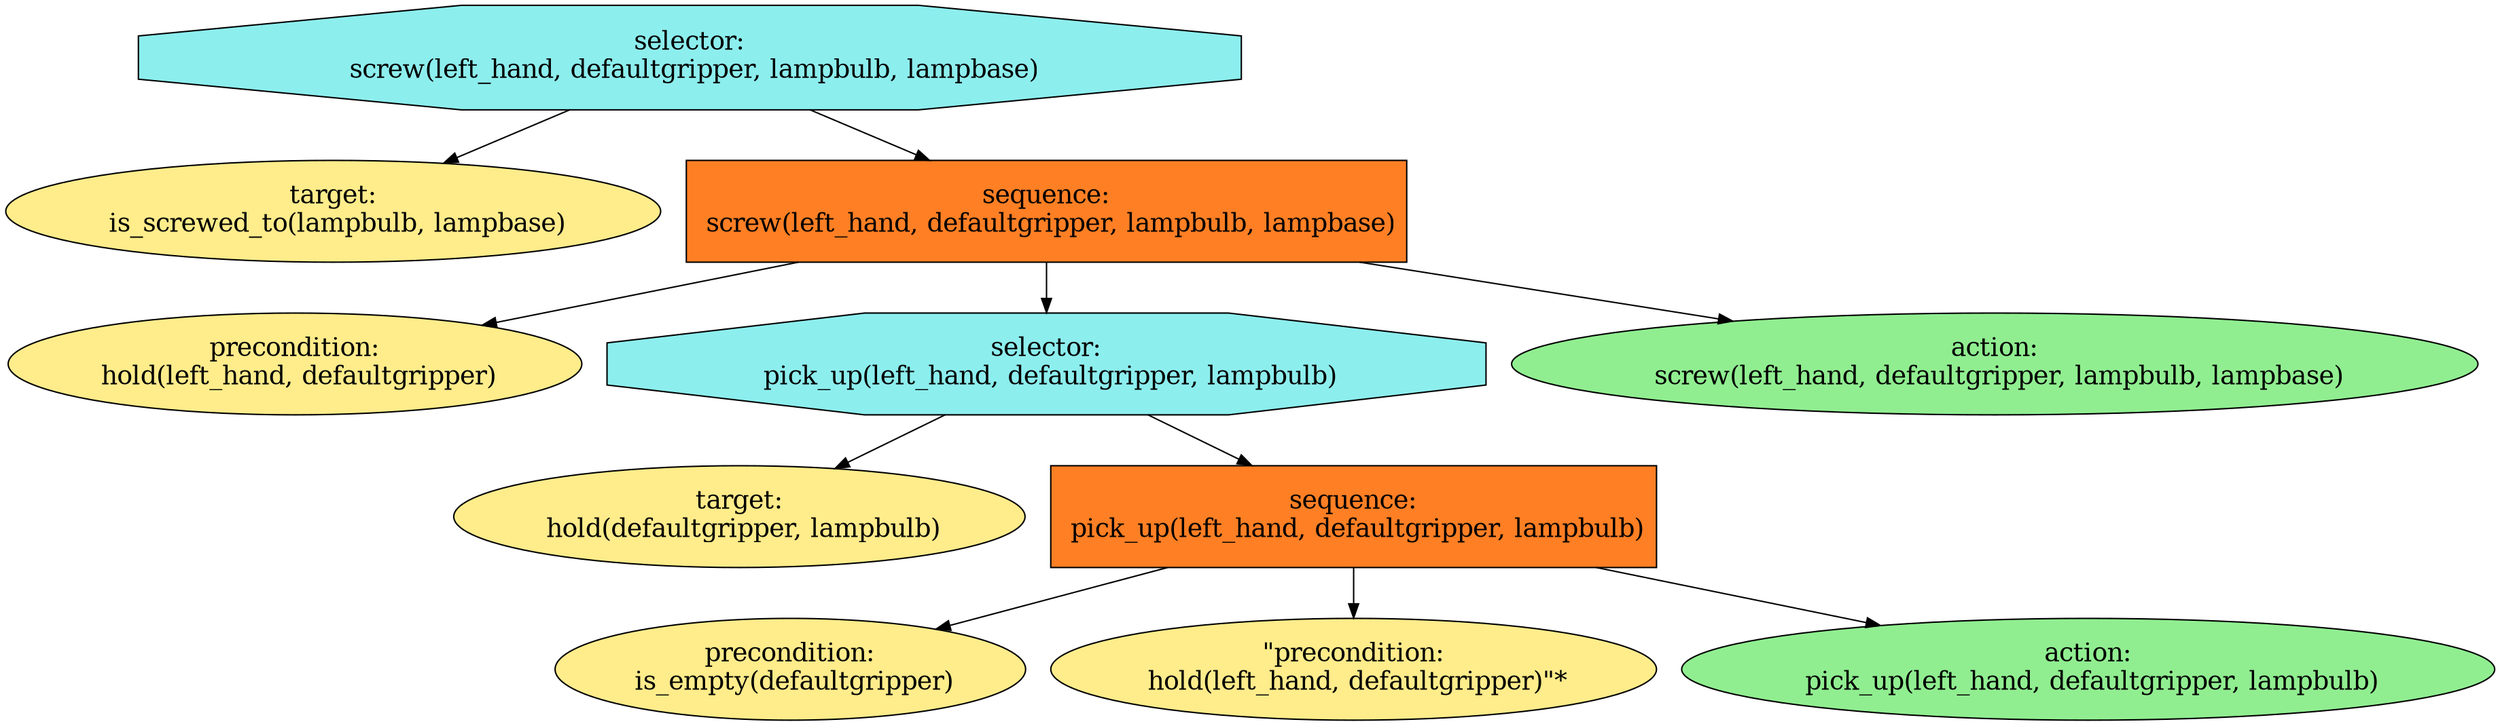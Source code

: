 digraph pastafarianism {
ordering=out;
graph [fontname="times-roman"];
node [fontname="times-roman"];
edge [fontname="times-roman"];
"selector:
 screw(left_hand, defaultgripper, lampbulb, lampbase)" [fillcolor=darkslategray2, fontcolor=black, fontsize=18, label="selector:
 screw(left_hand, defaultgripper, lampbulb, lampbase)", shape=octagon, style=filled];
"target:
 is_screwed_to(lampbulb, lampbase)" [fillcolor=lightgoldenrod1, fontcolor=black, fontsize=18, height=1.0, label="target:
 is_screwed_to(lampbulb, lampbase)", shape=ellipse, style=filled];
"selector:
 screw(left_hand, defaultgripper, lampbulb, lampbase)" -> "target:
 is_screwed_to(lampbulb, lampbase)";
"sequence:
 screw(left_hand, defaultgripper, lampbulb, lampbase)" [fillcolor=chocolate1, fontcolor=black, fontsize=18, height=1.0, label="sequence:
 screw(left_hand, defaultgripper, lampbulb, lampbase)", shape=box, style=filled];
"selector:
 screw(left_hand, defaultgripper, lampbulb, lampbase)" -> "sequence:
 screw(left_hand, defaultgripper, lampbulb, lampbase)";
"precondition:
 hold(left_hand, defaultgripper)" [fillcolor=lightgoldenrod1, fontcolor=black, fontsize=18, height=1.0, label="precondition:
 hold(left_hand, defaultgripper)", shape=ellipse, style=filled];
"sequence:
 screw(left_hand, defaultgripper, lampbulb, lampbase)" -> "precondition:
 hold(left_hand, defaultgripper)";
"selector:
 pick_up(left_hand, defaultgripper, lampbulb)" [fillcolor=darkslategray2, fontcolor=black, fontsize=18, height=1.0, label="selector:
 pick_up(left_hand, defaultgripper, lampbulb)", shape=octagon, style=filled];
"sequence:
 screw(left_hand, defaultgripper, lampbulb, lampbase)" -> "selector:
 pick_up(left_hand, defaultgripper, lampbulb)";
"target:
 hold(defaultgripper, lampbulb)" [fillcolor=lightgoldenrod1, fontcolor=black, fontsize=18, height=1.0, label="target:
 hold(defaultgripper, lampbulb)", shape=ellipse, style=filled];
"selector:
 pick_up(left_hand, defaultgripper, lampbulb)" -> "target:
 hold(defaultgripper, lampbulb)";
"sequence:
 pick_up(left_hand, defaultgripper, lampbulb)" [fillcolor=chocolate1, fontcolor=black, fontsize=18, height=1.0, label="sequence:
 pick_up(left_hand, defaultgripper, lampbulb)", shape=box, style=filled];
"selector:
 pick_up(left_hand, defaultgripper, lampbulb)" -> "sequence:
 pick_up(left_hand, defaultgripper, lampbulb)";
"precondition:
 is_empty(defaultgripper)" [fillcolor=lightgoldenrod1, fontcolor=black, fontsize=18, height=1.0, label="precondition:
 is_empty(defaultgripper)", shape=ellipse, style=filled];
"sequence:
 pick_up(left_hand, defaultgripper, lampbulb)" -> "precondition:
 is_empty(defaultgripper)";
"\"precondition:\n hold(left_hand, defaultgripper)\"*" [fillcolor=lightgoldenrod1, fontcolor=black, fontsize=18, height=1.0, label="\"precondition:\n hold(left_hand, defaultgripper)\"*", shape=ellipse, style=filled];
"sequence:
 pick_up(left_hand, defaultgripper, lampbulb)" -> "\"precondition:\n hold(left_hand, defaultgripper)\"*";
"action:
 pick_up(left_hand, defaultgripper, lampbulb)" [fillcolor=lightgreen, fontcolor=black, fontsize=18, height=1.0, label="action:
 pick_up(left_hand, defaultgripper, lampbulb)", shape=ellipse, style=filled];
"sequence:
 pick_up(left_hand, defaultgripper, lampbulb)" -> "action:
 pick_up(left_hand, defaultgripper, lampbulb)";
"action:
 screw(left_hand, defaultgripper, lampbulb, lampbase)" [fillcolor=lightgreen, fontcolor=black, fontsize=18, height=1.0, label="action:
 screw(left_hand, defaultgripper, lampbulb, lampbase)", shape=ellipse, style=filled];
"sequence:
 screw(left_hand, defaultgripper, lampbulb, lampbase)" -> "action:
 screw(left_hand, defaultgripper, lampbulb, lampbase)";
}
